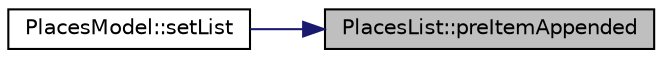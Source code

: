digraph "PlacesList::preItemAppended"
{
 // INTERACTIVE_SVG=YES
 // LATEX_PDF_SIZE
  edge [fontname="Helvetica",fontsize="10",labelfontname="Helvetica",labelfontsize="10"];
  node [fontname="Helvetica",fontsize="10",shape=record];
  rankdir="RL";
  Node63 [label="PlacesList::preItemAppended",height=0.2,width=0.4,color="black", fillcolor="grey75", style="filled", fontcolor="black",tooltip=" "];
  Node63 -> Node64 [dir="back",color="midnightblue",fontsize="10",style="solid",fontname="Helvetica"];
  Node64 [label="PlacesModel::setList",height=0.2,width=0.4,color="black", fillcolor="white", style="filled",URL="$class_places_model.html#ab42e2eafb880d45bde86b776e3172dc6",tooltip=" "];
}
